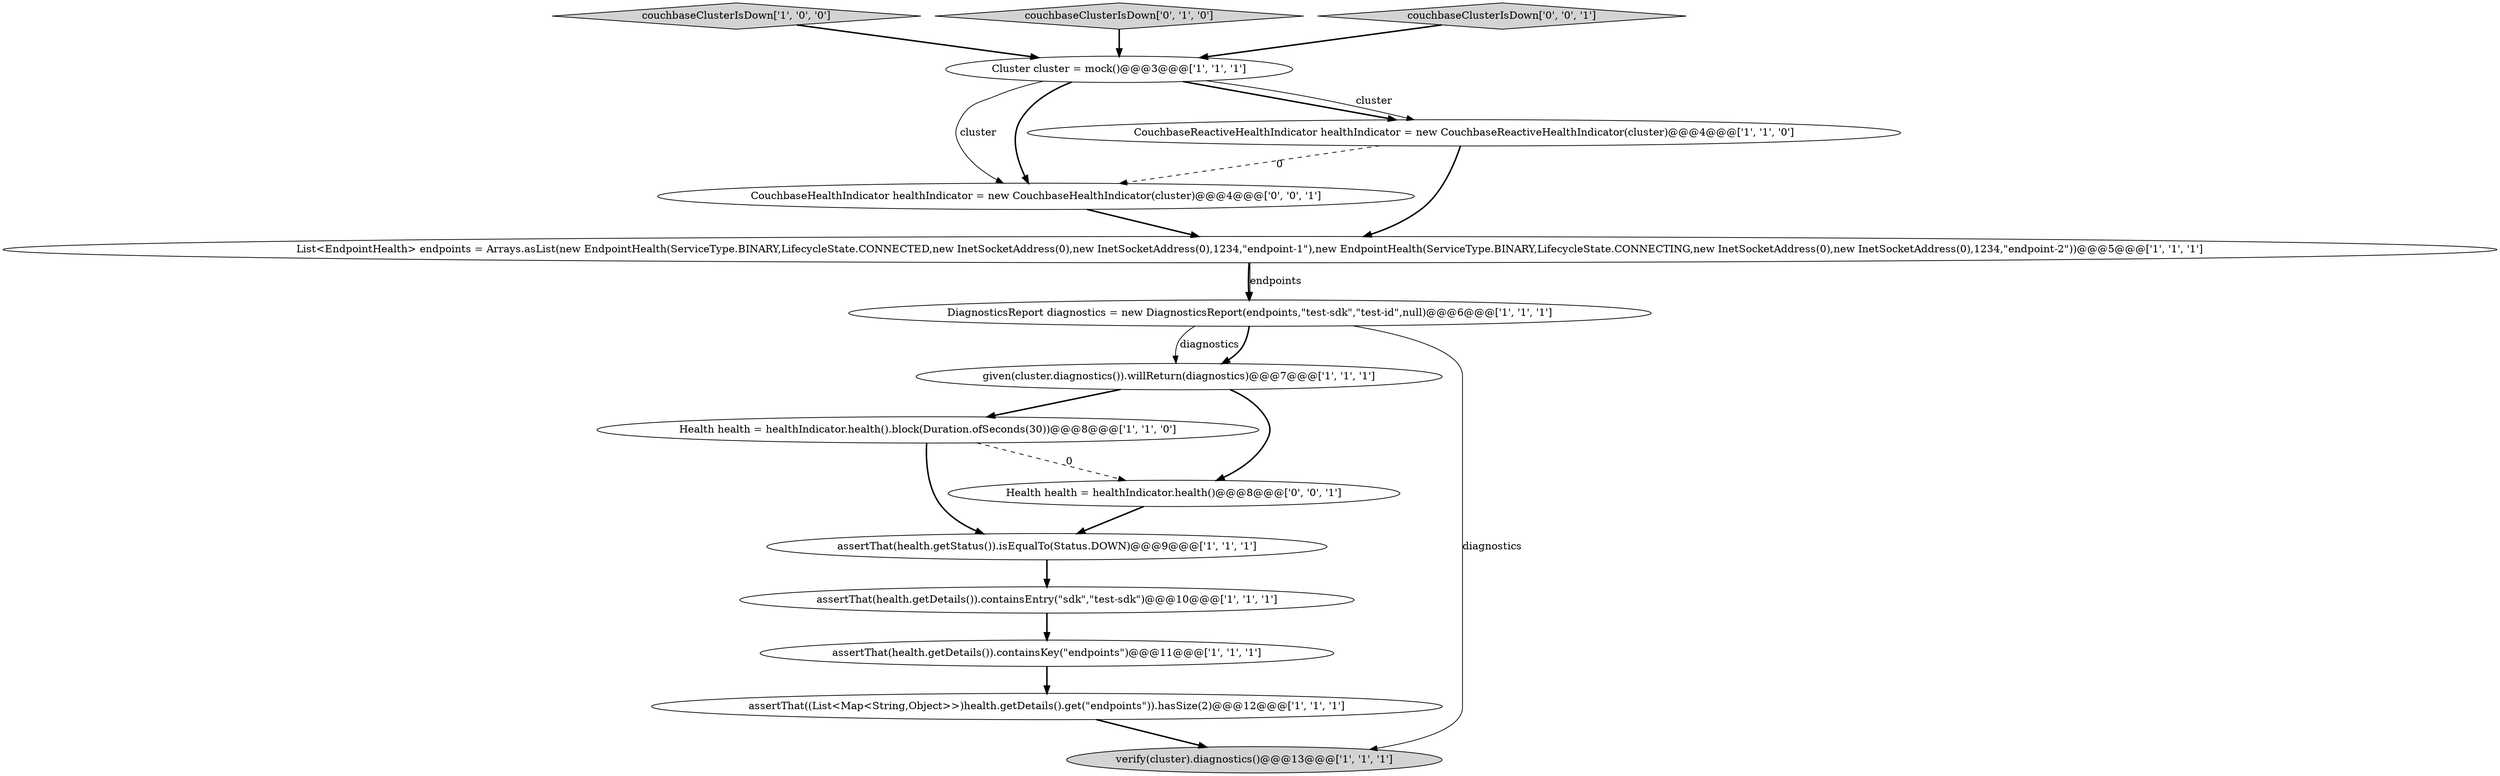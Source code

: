 digraph {
10 [style = filled, label = "assertThat(health.getStatus()).isEqualTo(Status.DOWN)@@@9@@@['1', '1', '1']", fillcolor = white, shape = ellipse image = "AAA0AAABBB1BBB"];
0 [style = filled, label = "List<EndpointHealth> endpoints = Arrays.asList(new EndpointHealth(ServiceType.BINARY,LifecycleState.CONNECTED,new InetSocketAddress(0),new InetSocketAddress(0),1234,\"endpoint-1\"),new EndpointHealth(ServiceType.BINARY,LifecycleState.CONNECTING,new InetSocketAddress(0),new InetSocketAddress(0),1234,\"endpoint-2\"))@@@5@@@['1', '1', '1']", fillcolor = white, shape = ellipse image = "AAA0AAABBB1BBB"];
2 [style = filled, label = "couchbaseClusterIsDown['1', '0', '0']", fillcolor = lightgray, shape = diamond image = "AAA0AAABBB1BBB"];
5 [style = filled, label = "assertThat(health.getDetails()).containsEntry(\"sdk\",\"test-sdk\")@@@10@@@['1', '1', '1']", fillcolor = white, shape = ellipse image = "AAA0AAABBB1BBB"];
8 [style = filled, label = "Cluster cluster = mock()@@@3@@@['1', '1', '1']", fillcolor = white, shape = ellipse image = "AAA0AAABBB1BBB"];
9 [style = filled, label = "DiagnosticsReport diagnostics = new DiagnosticsReport(endpoints,\"test-sdk\",\"test-id\",null)@@@6@@@['1', '1', '1']", fillcolor = white, shape = ellipse image = "AAA0AAABBB1BBB"];
12 [style = filled, label = "couchbaseClusterIsDown['0', '1', '0']", fillcolor = lightgray, shape = diamond image = "AAA0AAABBB2BBB"];
6 [style = filled, label = "assertThat((List<Map<String,Object>>)health.getDetails().get(\"endpoints\")).hasSize(2)@@@12@@@['1', '1', '1']", fillcolor = white, shape = ellipse image = "AAA0AAABBB1BBB"];
7 [style = filled, label = "assertThat(health.getDetails()).containsKey(\"endpoints\")@@@11@@@['1', '1', '1']", fillcolor = white, shape = ellipse image = "AAA0AAABBB1BBB"];
14 [style = filled, label = "couchbaseClusterIsDown['0', '0', '1']", fillcolor = lightgray, shape = diamond image = "AAA0AAABBB3BBB"];
3 [style = filled, label = "given(cluster.diagnostics()).willReturn(diagnostics)@@@7@@@['1', '1', '1']", fillcolor = white, shape = ellipse image = "AAA0AAABBB1BBB"];
11 [style = filled, label = "verify(cluster).diagnostics()@@@13@@@['1', '1', '1']", fillcolor = lightgray, shape = ellipse image = "AAA0AAABBB1BBB"];
1 [style = filled, label = "Health health = healthIndicator.health().block(Duration.ofSeconds(30))@@@8@@@['1', '1', '0']", fillcolor = white, shape = ellipse image = "AAA0AAABBB1BBB"];
13 [style = filled, label = "CouchbaseHealthIndicator healthIndicator = new CouchbaseHealthIndicator(cluster)@@@4@@@['0', '0', '1']", fillcolor = white, shape = ellipse image = "AAA0AAABBB3BBB"];
15 [style = filled, label = "Health health = healthIndicator.health()@@@8@@@['0', '0', '1']", fillcolor = white, shape = ellipse image = "AAA0AAABBB3BBB"];
4 [style = filled, label = "CouchbaseReactiveHealthIndicator healthIndicator = new CouchbaseReactiveHealthIndicator(cluster)@@@4@@@['1', '1', '0']", fillcolor = white, shape = ellipse image = "AAA0AAABBB1BBB"];
0->9 [style = bold, label=""];
15->10 [style = bold, label=""];
9->3 [style = solid, label="diagnostics"];
3->1 [style = bold, label=""];
1->15 [style = dashed, label="0"];
3->15 [style = bold, label=""];
9->11 [style = solid, label="diagnostics"];
4->0 [style = bold, label=""];
10->5 [style = bold, label=""];
12->8 [style = bold, label=""];
6->11 [style = bold, label=""];
7->6 [style = bold, label=""];
8->13 [style = solid, label="cluster"];
9->3 [style = bold, label=""];
5->7 [style = bold, label=""];
14->8 [style = bold, label=""];
8->4 [style = bold, label=""];
4->13 [style = dashed, label="0"];
1->10 [style = bold, label=""];
8->4 [style = solid, label="cluster"];
8->13 [style = bold, label=""];
2->8 [style = bold, label=""];
13->0 [style = bold, label=""];
0->9 [style = solid, label="endpoints"];
}
